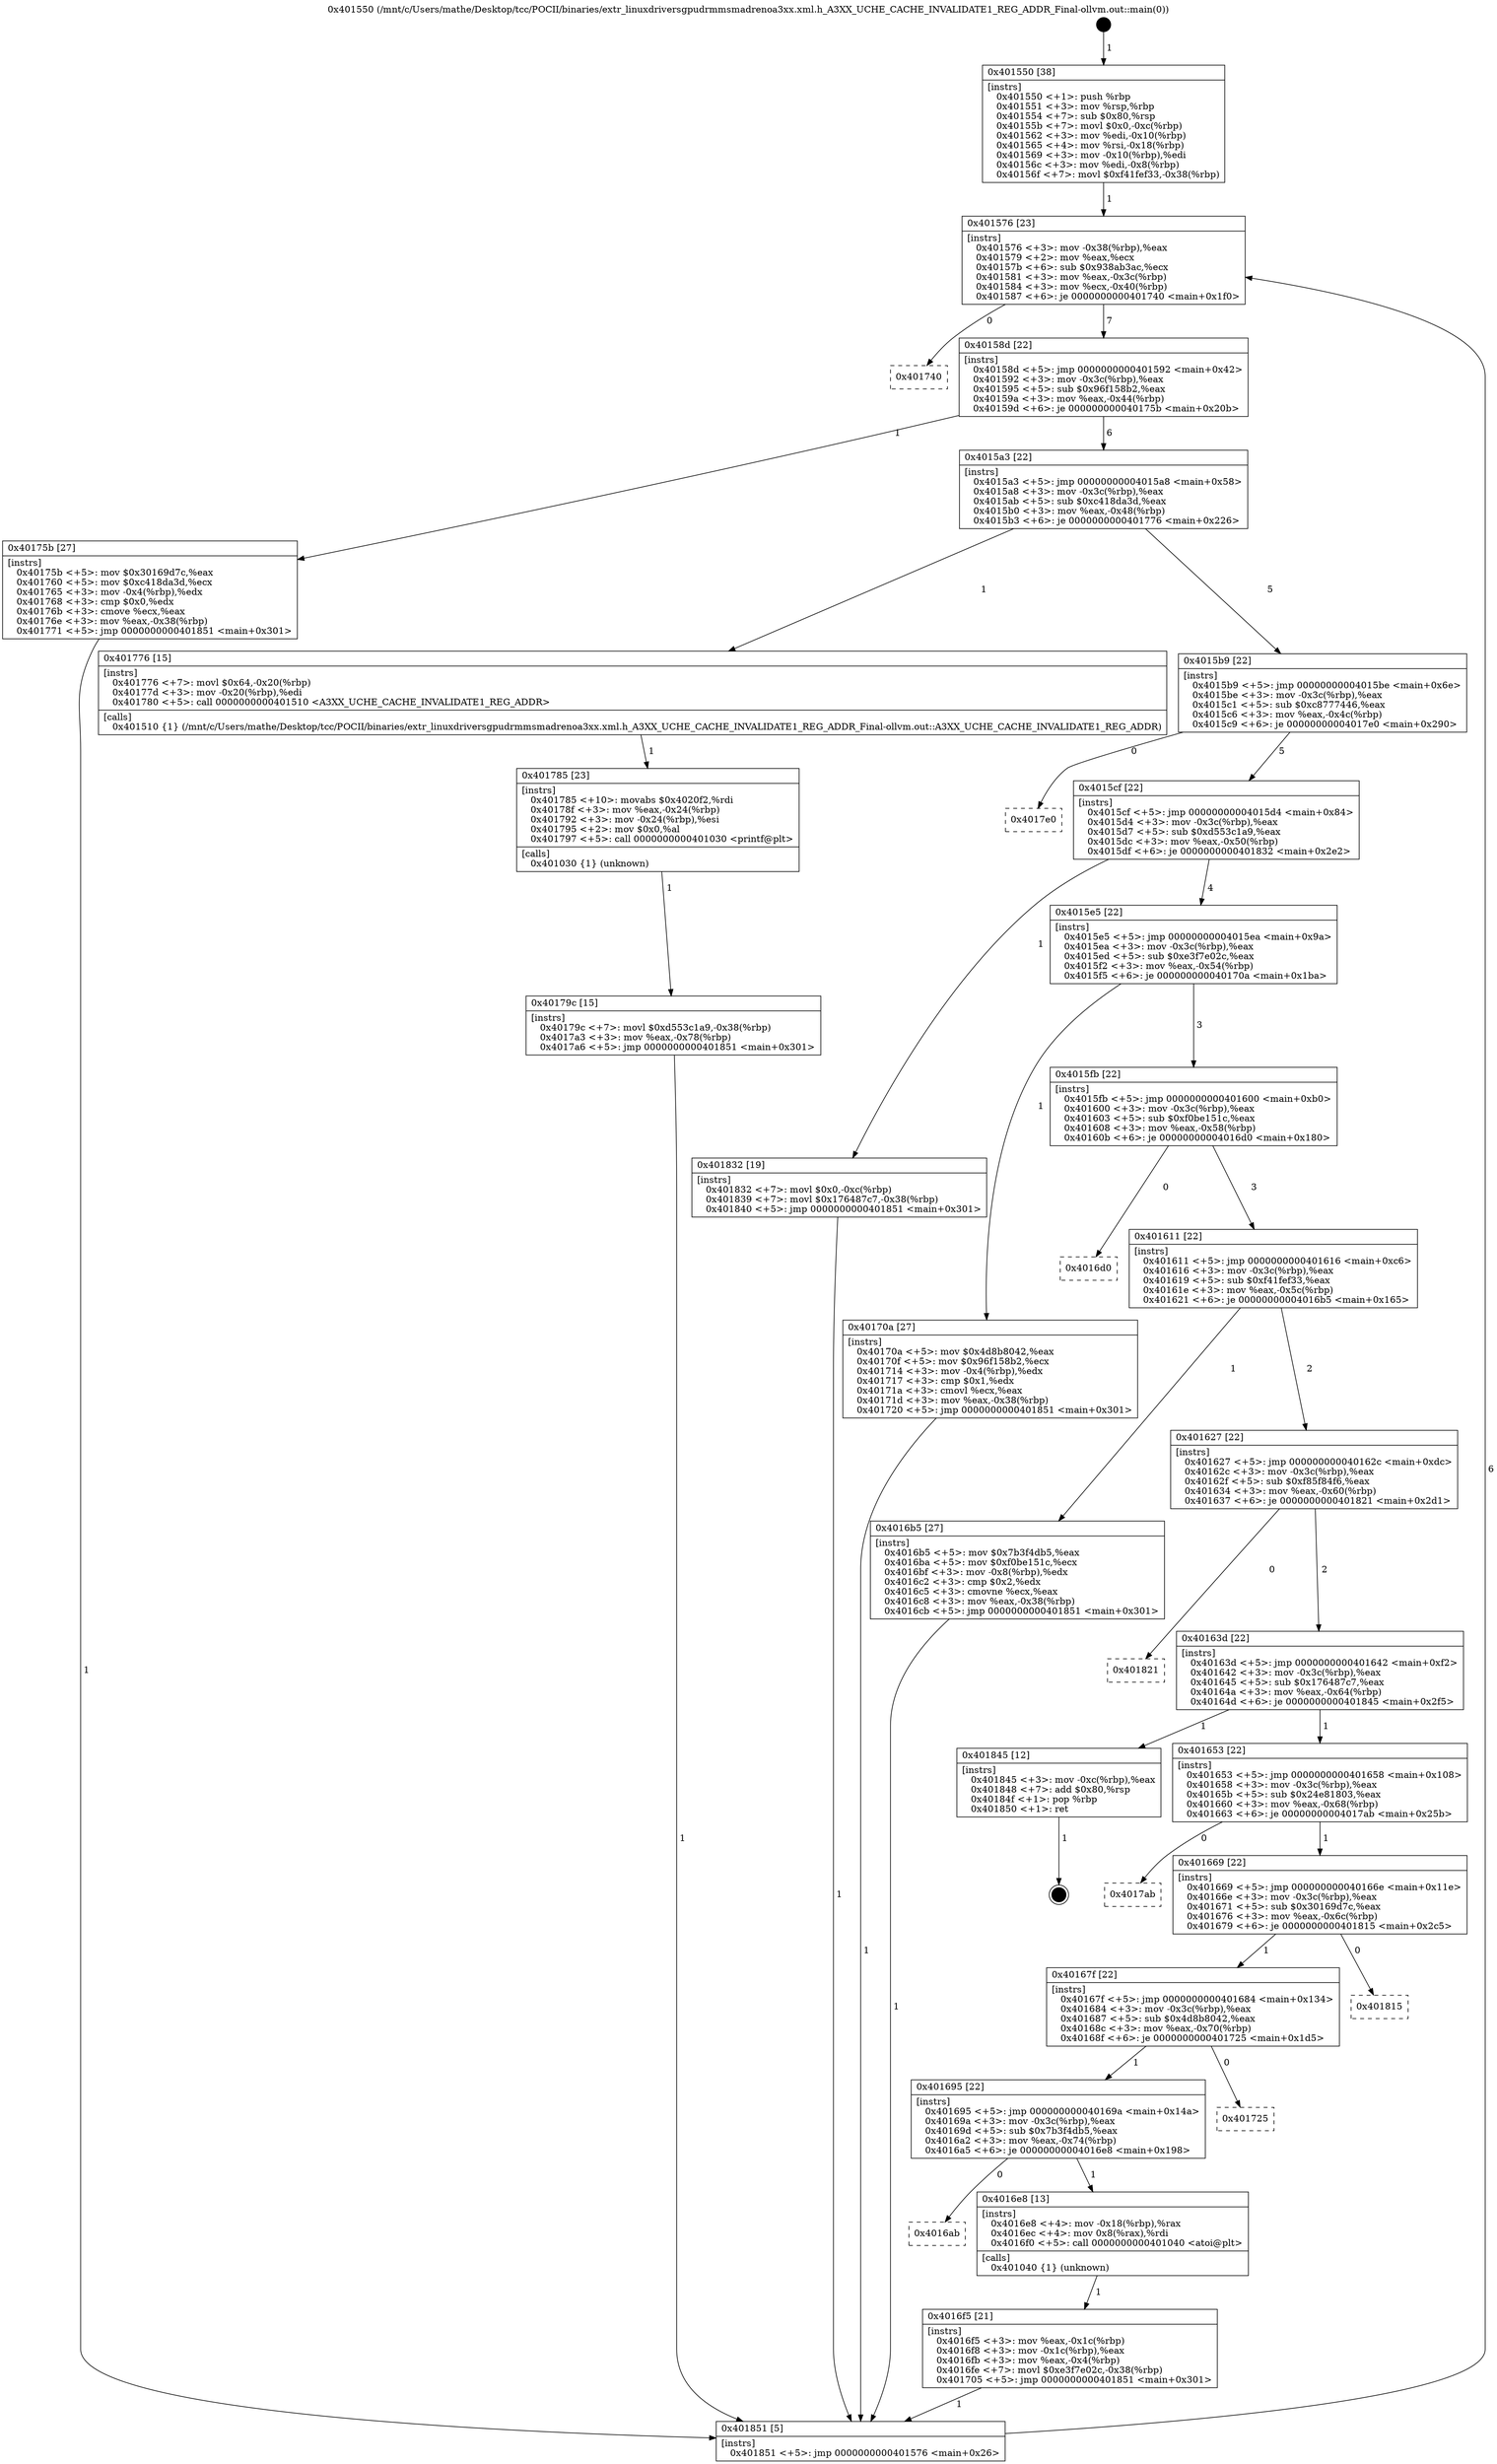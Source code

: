 digraph "0x401550" {
  label = "0x401550 (/mnt/c/Users/mathe/Desktop/tcc/POCII/binaries/extr_linuxdriversgpudrmmsmadrenoa3xx.xml.h_A3XX_UCHE_CACHE_INVALIDATE1_REG_ADDR_Final-ollvm.out::main(0))"
  labelloc = "t"
  node[shape=record]

  Entry [label="",width=0.3,height=0.3,shape=circle,fillcolor=black,style=filled]
  "0x401576" [label="{
     0x401576 [23]\l
     | [instrs]\l
     &nbsp;&nbsp;0x401576 \<+3\>: mov -0x38(%rbp),%eax\l
     &nbsp;&nbsp;0x401579 \<+2\>: mov %eax,%ecx\l
     &nbsp;&nbsp;0x40157b \<+6\>: sub $0x938ab3ac,%ecx\l
     &nbsp;&nbsp;0x401581 \<+3\>: mov %eax,-0x3c(%rbp)\l
     &nbsp;&nbsp;0x401584 \<+3\>: mov %ecx,-0x40(%rbp)\l
     &nbsp;&nbsp;0x401587 \<+6\>: je 0000000000401740 \<main+0x1f0\>\l
  }"]
  "0x401740" [label="{
     0x401740\l
  }", style=dashed]
  "0x40158d" [label="{
     0x40158d [22]\l
     | [instrs]\l
     &nbsp;&nbsp;0x40158d \<+5\>: jmp 0000000000401592 \<main+0x42\>\l
     &nbsp;&nbsp;0x401592 \<+3\>: mov -0x3c(%rbp),%eax\l
     &nbsp;&nbsp;0x401595 \<+5\>: sub $0x96f158b2,%eax\l
     &nbsp;&nbsp;0x40159a \<+3\>: mov %eax,-0x44(%rbp)\l
     &nbsp;&nbsp;0x40159d \<+6\>: je 000000000040175b \<main+0x20b\>\l
  }"]
  Exit [label="",width=0.3,height=0.3,shape=circle,fillcolor=black,style=filled,peripheries=2]
  "0x40175b" [label="{
     0x40175b [27]\l
     | [instrs]\l
     &nbsp;&nbsp;0x40175b \<+5\>: mov $0x30169d7c,%eax\l
     &nbsp;&nbsp;0x401760 \<+5\>: mov $0xc418da3d,%ecx\l
     &nbsp;&nbsp;0x401765 \<+3\>: mov -0x4(%rbp),%edx\l
     &nbsp;&nbsp;0x401768 \<+3\>: cmp $0x0,%edx\l
     &nbsp;&nbsp;0x40176b \<+3\>: cmove %ecx,%eax\l
     &nbsp;&nbsp;0x40176e \<+3\>: mov %eax,-0x38(%rbp)\l
     &nbsp;&nbsp;0x401771 \<+5\>: jmp 0000000000401851 \<main+0x301\>\l
  }"]
  "0x4015a3" [label="{
     0x4015a3 [22]\l
     | [instrs]\l
     &nbsp;&nbsp;0x4015a3 \<+5\>: jmp 00000000004015a8 \<main+0x58\>\l
     &nbsp;&nbsp;0x4015a8 \<+3\>: mov -0x3c(%rbp),%eax\l
     &nbsp;&nbsp;0x4015ab \<+5\>: sub $0xc418da3d,%eax\l
     &nbsp;&nbsp;0x4015b0 \<+3\>: mov %eax,-0x48(%rbp)\l
     &nbsp;&nbsp;0x4015b3 \<+6\>: je 0000000000401776 \<main+0x226\>\l
  }"]
  "0x40179c" [label="{
     0x40179c [15]\l
     | [instrs]\l
     &nbsp;&nbsp;0x40179c \<+7\>: movl $0xd553c1a9,-0x38(%rbp)\l
     &nbsp;&nbsp;0x4017a3 \<+3\>: mov %eax,-0x78(%rbp)\l
     &nbsp;&nbsp;0x4017a6 \<+5\>: jmp 0000000000401851 \<main+0x301\>\l
  }"]
  "0x401776" [label="{
     0x401776 [15]\l
     | [instrs]\l
     &nbsp;&nbsp;0x401776 \<+7\>: movl $0x64,-0x20(%rbp)\l
     &nbsp;&nbsp;0x40177d \<+3\>: mov -0x20(%rbp),%edi\l
     &nbsp;&nbsp;0x401780 \<+5\>: call 0000000000401510 \<A3XX_UCHE_CACHE_INVALIDATE1_REG_ADDR\>\l
     | [calls]\l
     &nbsp;&nbsp;0x401510 \{1\} (/mnt/c/Users/mathe/Desktop/tcc/POCII/binaries/extr_linuxdriversgpudrmmsmadrenoa3xx.xml.h_A3XX_UCHE_CACHE_INVALIDATE1_REG_ADDR_Final-ollvm.out::A3XX_UCHE_CACHE_INVALIDATE1_REG_ADDR)\l
  }"]
  "0x4015b9" [label="{
     0x4015b9 [22]\l
     | [instrs]\l
     &nbsp;&nbsp;0x4015b9 \<+5\>: jmp 00000000004015be \<main+0x6e\>\l
     &nbsp;&nbsp;0x4015be \<+3\>: mov -0x3c(%rbp),%eax\l
     &nbsp;&nbsp;0x4015c1 \<+5\>: sub $0xc8777446,%eax\l
     &nbsp;&nbsp;0x4015c6 \<+3\>: mov %eax,-0x4c(%rbp)\l
     &nbsp;&nbsp;0x4015c9 \<+6\>: je 00000000004017e0 \<main+0x290\>\l
  }"]
  "0x401785" [label="{
     0x401785 [23]\l
     | [instrs]\l
     &nbsp;&nbsp;0x401785 \<+10\>: movabs $0x4020f2,%rdi\l
     &nbsp;&nbsp;0x40178f \<+3\>: mov %eax,-0x24(%rbp)\l
     &nbsp;&nbsp;0x401792 \<+3\>: mov -0x24(%rbp),%esi\l
     &nbsp;&nbsp;0x401795 \<+2\>: mov $0x0,%al\l
     &nbsp;&nbsp;0x401797 \<+5\>: call 0000000000401030 \<printf@plt\>\l
     | [calls]\l
     &nbsp;&nbsp;0x401030 \{1\} (unknown)\l
  }"]
  "0x4017e0" [label="{
     0x4017e0\l
  }", style=dashed]
  "0x4015cf" [label="{
     0x4015cf [22]\l
     | [instrs]\l
     &nbsp;&nbsp;0x4015cf \<+5\>: jmp 00000000004015d4 \<main+0x84\>\l
     &nbsp;&nbsp;0x4015d4 \<+3\>: mov -0x3c(%rbp),%eax\l
     &nbsp;&nbsp;0x4015d7 \<+5\>: sub $0xd553c1a9,%eax\l
     &nbsp;&nbsp;0x4015dc \<+3\>: mov %eax,-0x50(%rbp)\l
     &nbsp;&nbsp;0x4015df \<+6\>: je 0000000000401832 \<main+0x2e2\>\l
  }"]
  "0x4016f5" [label="{
     0x4016f5 [21]\l
     | [instrs]\l
     &nbsp;&nbsp;0x4016f5 \<+3\>: mov %eax,-0x1c(%rbp)\l
     &nbsp;&nbsp;0x4016f8 \<+3\>: mov -0x1c(%rbp),%eax\l
     &nbsp;&nbsp;0x4016fb \<+3\>: mov %eax,-0x4(%rbp)\l
     &nbsp;&nbsp;0x4016fe \<+7\>: movl $0xe3f7e02c,-0x38(%rbp)\l
     &nbsp;&nbsp;0x401705 \<+5\>: jmp 0000000000401851 \<main+0x301\>\l
  }"]
  "0x401832" [label="{
     0x401832 [19]\l
     | [instrs]\l
     &nbsp;&nbsp;0x401832 \<+7\>: movl $0x0,-0xc(%rbp)\l
     &nbsp;&nbsp;0x401839 \<+7\>: movl $0x176487c7,-0x38(%rbp)\l
     &nbsp;&nbsp;0x401840 \<+5\>: jmp 0000000000401851 \<main+0x301\>\l
  }"]
  "0x4015e5" [label="{
     0x4015e5 [22]\l
     | [instrs]\l
     &nbsp;&nbsp;0x4015e5 \<+5\>: jmp 00000000004015ea \<main+0x9a\>\l
     &nbsp;&nbsp;0x4015ea \<+3\>: mov -0x3c(%rbp),%eax\l
     &nbsp;&nbsp;0x4015ed \<+5\>: sub $0xe3f7e02c,%eax\l
     &nbsp;&nbsp;0x4015f2 \<+3\>: mov %eax,-0x54(%rbp)\l
     &nbsp;&nbsp;0x4015f5 \<+6\>: je 000000000040170a \<main+0x1ba\>\l
  }"]
  "0x4016ab" [label="{
     0x4016ab\l
  }", style=dashed]
  "0x40170a" [label="{
     0x40170a [27]\l
     | [instrs]\l
     &nbsp;&nbsp;0x40170a \<+5\>: mov $0x4d8b8042,%eax\l
     &nbsp;&nbsp;0x40170f \<+5\>: mov $0x96f158b2,%ecx\l
     &nbsp;&nbsp;0x401714 \<+3\>: mov -0x4(%rbp),%edx\l
     &nbsp;&nbsp;0x401717 \<+3\>: cmp $0x1,%edx\l
     &nbsp;&nbsp;0x40171a \<+3\>: cmovl %ecx,%eax\l
     &nbsp;&nbsp;0x40171d \<+3\>: mov %eax,-0x38(%rbp)\l
     &nbsp;&nbsp;0x401720 \<+5\>: jmp 0000000000401851 \<main+0x301\>\l
  }"]
  "0x4015fb" [label="{
     0x4015fb [22]\l
     | [instrs]\l
     &nbsp;&nbsp;0x4015fb \<+5\>: jmp 0000000000401600 \<main+0xb0\>\l
     &nbsp;&nbsp;0x401600 \<+3\>: mov -0x3c(%rbp),%eax\l
     &nbsp;&nbsp;0x401603 \<+5\>: sub $0xf0be151c,%eax\l
     &nbsp;&nbsp;0x401608 \<+3\>: mov %eax,-0x58(%rbp)\l
     &nbsp;&nbsp;0x40160b \<+6\>: je 00000000004016d0 \<main+0x180\>\l
  }"]
  "0x4016e8" [label="{
     0x4016e8 [13]\l
     | [instrs]\l
     &nbsp;&nbsp;0x4016e8 \<+4\>: mov -0x18(%rbp),%rax\l
     &nbsp;&nbsp;0x4016ec \<+4\>: mov 0x8(%rax),%rdi\l
     &nbsp;&nbsp;0x4016f0 \<+5\>: call 0000000000401040 \<atoi@plt\>\l
     | [calls]\l
     &nbsp;&nbsp;0x401040 \{1\} (unknown)\l
  }"]
  "0x4016d0" [label="{
     0x4016d0\l
  }", style=dashed]
  "0x401611" [label="{
     0x401611 [22]\l
     | [instrs]\l
     &nbsp;&nbsp;0x401611 \<+5\>: jmp 0000000000401616 \<main+0xc6\>\l
     &nbsp;&nbsp;0x401616 \<+3\>: mov -0x3c(%rbp),%eax\l
     &nbsp;&nbsp;0x401619 \<+5\>: sub $0xf41fef33,%eax\l
     &nbsp;&nbsp;0x40161e \<+3\>: mov %eax,-0x5c(%rbp)\l
     &nbsp;&nbsp;0x401621 \<+6\>: je 00000000004016b5 \<main+0x165\>\l
  }"]
  "0x401695" [label="{
     0x401695 [22]\l
     | [instrs]\l
     &nbsp;&nbsp;0x401695 \<+5\>: jmp 000000000040169a \<main+0x14a\>\l
     &nbsp;&nbsp;0x40169a \<+3\>: mov -0x3c(%rbp),%eax\l
     &nbsp;&nbsp;0x40169d \<+5\>: sub $0x7b3f4db5,%eax\l
     &nbsp;&nbsp;0x4016a2 \<+3\>: mov %eax,-0x74(%rbp)\l
     &nbsp;&nbsp;0x4016a5 \<+6\>: je 00000000004016e8 \<main+0x198\>\l
  }"]
  "0x4016b5" [label="{
     0x4016b5 [27]\l
     | [instrs]\l
     &nbsp;&nbsp;0x4016b5 \<+5\>: mov $0x7b3f4db5,%eax\l
     &nbsp;&nbsp;0x4016ba \<+5\>: mov $0xf0be151c,%ecx\l
     &nbsp;&nbsp;0x4016bf \<+3\>: mov -0x8(%rbp),%edx\l
     &nbsp;&nbsp;0x4016c2 \<+3\>: cmp $0x2,%edx\l
     &nbsp;&nbsp;0x4016c5 \<+3\>: cmovne %ecx,%eax\l
     &nbsp;&nbsp;0x4016c8 \<+3\>: mov %eax,-0x38(%rbp)\l
     &nbsp;&nbsp;0x4016cb \<+5\>: jmp 0000000000401851 \<main+0x301\>\l
  }"]
  "0x401627" [label="{
     0x401627 [22]\l
     | [instrs]\l
     &nbsp;&nbsp;0x401627 \<+5\>: jmp 000000000040162c \<main+0xdc\>\l
     &nbsp;&nbsp;0x40162c \<+3\>: mov -0x3c(%rbp),%eax\l
     &nbsp;&nbsp;0x40162f \<+5\>: sub $0xf85f84f6,%eax\l
     &nbsp;&nbsp;0x401634 \<+3\>: mov %eax,-0x60(%rbp)\l
     &nbsp;&nbsp;0x401637 \<+6\>: je 0000000000401821 \<main+0x2d1\>\l
  }"]
  "0x401851" [label="{
     0x401851 [5]\l
     | [instrs]\l
     &nbsp;&nbsp;0x401851 \<+5\>: jmp 0000000000401576 \<main+0x26\>\l
  }"]
  "0x401550" [label="{
     0x401550 [38]\l
     | [instrs]\l
     &nbsp;&nbsp;0x401550 \<+1\>: push %rbp\l
     &nbsp;&nbsp;0x401551 \<+3\>: mov %rsp,%rbp\l
     &nbsp;&nbsp;0x401554 \<+7\>: sub $0x80,%rsp\l
     &nbsp;&nbsp;0x40155b \<+7\>: movl $0x0,-0xc(%rbp)\l
     &nbsp;&nbsp;0x401562 \<+3\>: mov %edi,-0x10(%rbp)\l
     &nbsp;&nbsp;0x401565 \<+4\>: mov %rsi,-0x18(%rbp)\l
     &nbsp;&nbsp;0x401569 \<+3\>: mov -0x10(%rbp),%edi\l
     &nbsp;&nbsp;0x40156c \<+3\>: mov %edi,-0x8(%rbp)\l
     &nbsp;&nbsp;0x40156f \<+7\>: movl $0xf41fef33,-0x38(%rbp)\l
  }"]
  "0x401725" [label="{
     0x401725\l
  }", style=dashed]
  "0x401821" [label="{
     0x401821\l
  }", style=dashed]
  "0x40163d" [label="{
     0x40163d [22]\l
     | [instrs]\l
     &nbsp;&nbsp;0x40163d \<+5\>: jmp 0000000000401642 \<main+0xf2\>\l
     &nbsp;&nbsp;0x401642 \<+3\>: mov -0x3c(%rbp),%eax\l
     &nbsp;&nbsp;0x401645 \<+5\>: sub $0x176487c7,%eax\l
     &nbsp;&nbsp;0x40164a \<+3\>: mov %eax,-0x64(%rbp)\l
     &nbsp;&nbsp;0x40164d \<+6\>: je 0000000000401845 \<main+0x2f5\>\l
  }"]
  "0x40167f" [label="{
     0x40167f [22]\l
     | [instrs]\l
     &nbsp;&nbsp;0x40167f \<+5\>: jmp 0000000000401684 \<main+0x134\>\l
     &nbsp;&nbsp;0x401684 \<+3\>: mov -0x3c(%rbp),%eax\l
     &nbsp;&nbsp;0x401687 \<+5\>: sub $0x4d8b8042,%eax\l
     &nbsp;&nbsp;0x40168c \<+3\>: mov %eax,-0x70(%rbp)\l
     &nbsp;&nbsp;0x40168f \<+6\>: je 0000000000401725 \<main+0x1d5\>\l
  }"]
  "0x401845" [label="{
     0x401845 [12]\l
     | [instrs]\l
     &nbsp;&nbsp;0x401845 \<+3\>: mov -0xc(%rbp),%eax\l
     &nbsp;&nbsp;0x401848 \<+7\>: add $0x80,%rsp\l
     &nbsp;&nbsp;0x40184f \<+1\>: pop %rbp\l
     &nbsp;&nbsp;0x401850 \<+1\>: ret\l
  }"]
  "0x401653" [label="{
     0x401653 [22]\l
     | [instrs]\l
     &nbsp;&nbsp;0x401653 \<+5\>: jmp 0000000000401658 \<main+0x108\>\l
     &nbsp;&nbsp;0x401658 \<+3\>: mov -0x3c(%rbp),%eax\l
     &nbsp;&nbsp;0x40165b \<+5\>: sub $0x24e81803,%eax\l
     &nbsp;&nbsp;0x401660 \<+3\>: mov %eax,-0x68(%rbp)\l
     &nbsp;&nbsp;0x401663 \<+6\>: je 00000000004017ab \<main+0x25b\>\l
  }"]
  "0x401815" [label="{
     0x401815\l
  }", style=dashed]
  "0x4017ab" [label="{
     0x4017ab\l
  }", style=dashed]
  "0x401669" [label="{
     0x401669 [22]\l
     | [instrs]\l
     &nbsp;&nbsp;0x401669 \<+5\>: jmp 000000000040166e \<main+0x11e\>\l
     &nbsp;&nbsp;0x40166e \<+3\>: mov -0x3c(%rbp),%eax\l
     &nbsp;&nbsp;0x401671 \<+5\>: sub $0x30169d7c,%eax\l
     &nbsp;&nbsp;0x401676 \<+3\>: mov %eax,-0x6c(%rbp)\l
     &nbsp;&nbsp;0x401679 \<+6\>: je 0000000000401815 \<main+0x2c5\>\l
  }"]
  Entry -> "0x401550" [label=" 1"]
  "0x401576" -> "0x401740" [label=" 0"]
  "0x401576" -> "0x40158d" [label=" 7"]
  "0x401845" -> Exit [label=" 1"]
  "0x40158d" -> "0x40175b" [label=" 1"]
  "0x40158d" -> "0x4015a3" [label=" 6"]
  "0x401832" -> "0x401851" [label=" 1"]
  "0x4015a3" -> "0x401776" [label=" 1"]
  "0x4015a3" -> "0x4015b9" [label=" 5"]
  "0x40179c" -> "0x401851" [label=" 1"]
  "0x4015b9" -> "0x4017e0" [label=" 0"]
  "0x4015b9" -> "0x4015cf" [label=" 5"]
  "0x401785" -> "0x40179c" [label=" 1"]
  "0x4015cf" -> "0x401832" [label=" 1"]
  "0x4015cf" -> "0x4015e5" [label=" 4"]
  "0x401776" -> "0x401785" [label=" 1"]
  "0x4015e5" -> "0x40170a" [label=" 1"]
  "0x4015e5" -> "0x4015fb" [label=" 3"]
  "0x40175b" -> "0x401851" [label=" 1"]
  "0x4015fb" -> "0x4016d0" [label=" 0"]
  "0x4015fb" -> "0x401611" [label=" 3"]
  "0x40170a" -> "0x401851" [label=" 1"]
  "0x401611" -> "0x4016b5" [label=" 1"]
  "0x401611" -> "0x401627" [label=" 2"]
  "0x4016b5" -> "0x401851" [label=" 1"]
  "0x401550" -> "0x401576" [label=" 1"]
  "0x401851" -> "0x401576" [label=" 6"]
  "0x4016e8" -> "0x4016f5" [label=" 1"]
  "0x401627" -> "0x401821" [label=" 0"]
  "0x401627" -> "0x40163d" [label=" 2"]
  "0x401695" -> "0x4016ab" [label=" 0"]
  "0x40163d" -> "0x401845" [label=" 1"]
  "0x40163d" -> "0x401653" [label=" 1"]
  "0x4016f5" -> "0x401851" [label=" 1"]
  "0x401653" -> "0x4017ab" [label=" 0"]
  "0x401653" -> "0x401669" [label=" 1"]
  "0x40167f" -> "0x401695" [label=" 1"]
  "0x401669" -> "0x401815" [label=" 0"]
  "0x401669" -> "0x40167f" [label=" 1"]
  "0x401695" -> "0x4016e8" [label=" 1"]
  "0x40167f" -> "0x401725" [label=" 0"]
}
